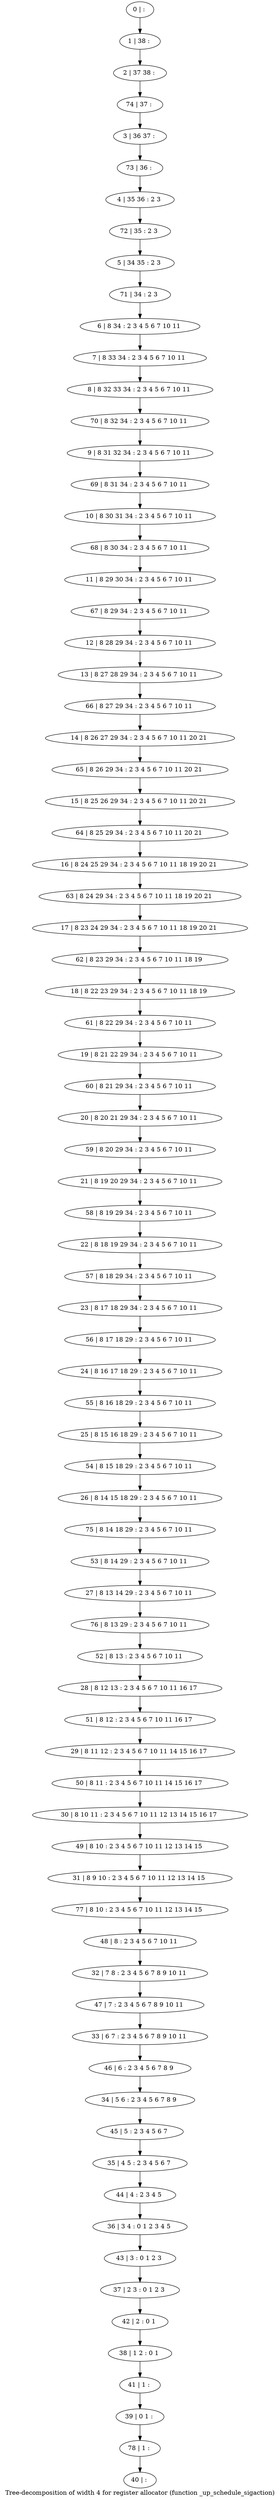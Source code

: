 digraph G {
graph [label="Tree-decomposition of width 4 for register allocator (function _up_schedule_sigaction)"]
0[label="0 | : "];
1[label="1 | 38 : "];
2[label="2 | 37 38 : "];
3[label="3 | 36 37 : "];
4[label="4 | 35 36 : 2 3 "];
5[label="5 | 34 35 : 2 3 "];
6[label="6 | 8 34 : 2 3 4 5 6 7 10 11 "];
7[label="7 | 8 33 34 : 2 3 4 5 6 7 10 11 "];
8[label="8 | 8 32 33 34 : 2 3 4 5 6 7 10 11 "];
9[label="9 | 8 31 32 34 : 2 3 4 5 6 7 10 11 "];
10[label="10 | 8 30 31 34 : 2 3 4 5 6 7 10 11 "];
11[label="11 | 8 29 30 34 : 2 3 4 5 6 7 10 11 "];
12[label="12 | 8 28 29 34 : 2 3 4 5 6 7 10 11 "];
13[label="13 | 8 27 28 29 34 : 2 3 4 5 6 7 10 11 "];
14[label="14 | 8 26 27 29 34 : 2 3 4 5 6 7 10 11 20 21 "];
15[label="15 | 8 25 26 29 34 : 2 3 4 5 6 7 10 11 20 21 "];
16[label="16 | 8 24 25 29 34 : 2 3 4 5 6 7 10 11 18 19 20 21 "];
17[label="17 | 8 23 24 29 34 : 2 3 4 5 6 7 10 11 18 19 20 21 "];
18[label="18 | 8 22 23 29 34 : 2 3 4 5 6 7 10 11 18 19 "];
19[label="19 | 8 21 22 29 34 : 2 3 4 5 6 7 10 11 "];
20[label="20 | 8 20 21 29 34 : 2 3 4 5 6 7 10 11 "];
21[label="21 | 8 19 20 29 34 : 2 3 4 5 6 7 10 11 "];
22[label="22 | 8 18 19 29 34 : 2 3 4 5 6 7 10 11 "];
23[label="23 | 8 17 18 29 34 : 2 3 4 5 6 7 10 11 "];
24[label="24 | 8 16 17 18 29 : 2 3 4 5 6 7 10 11 "];
25[label="25 | 8 15 16 18 29 : 2 3 4 5 6 7 10 11 "];
26[label="26 | 8 14 15 18 29 : 2 3 4 5 6 7 10 11 "];
27[label="27 | 8 13 14 29 : 2 3 4 5 6 7 10 11 "];
28[label="28 | 8 12 13 : 2 3 4 5 6 7 10 11 16 17 "];
29[label="29 | 8 11 12 : 2 3 4 5 6 7 10 11 14 15 16 17 "];
30[label="30 | 8 10 11 : 2 3 4 5 6 7 10 11 12 13 14 15 16 17 "];
31[label="31 | 8 9 10 : 2 3 4 5 6 7 10 11 12 13 14 15 "];
32[label="32 | 7 8 : 2 3 4 5 6 7 8 9 10 11 "];
33[label="33 | 6 7 : 2 3 4 5 6 7 8 9 10 11 "];
34[label="34 | 5 6 : 2 3 4 5 6 7 8 9 "];
35[label="35 | 4 5 : 2 3 4 5 6 7 "];
36[label="36 | 3 4 : 0 1 2 3 4 5 "];
37[label="37 | 2 3 : 0 1 2 3 "];
38[label="38 | 1 2 : 0 1 "];
39[label="39 | 0 1 : "];
40[label="40 | : "];
41[label="41 | 1 : "];
42[label="42 | 2 : 0 1 "];
43[label="43 | 3 : 0 1 2 3 "];
44[label="44 | 4 : 2 3 4 5 "];
45[label="45 | 5 : 2 3 4 5 6 7 "];
46[label="46 | 6 : 2 3 4 5 6 7 8 9 "];
47[label="47 | 7 : 2 3 4 5 6 7 8 9 10 11 "];
48[label="48 | 8 : 2 3 4 5 6 7 10 11 "];
49[label="49 | 8 10 : 2 3 4 5 6 7 10 11 12 13 14 15 "];
50[label="50 | 8 11 : 2 3 4 5 6 7 10 11 14 15 16 17 "];
51[label="51 | 8 12 : 2 3 4 5 6 7 10 11 16 17 "];
52[label="52 | 8 13 : 2 3 4 5 6 7 10 11 "];
53[label="53 | 8 14 29 : 2 3 4 5 6 7 10 11 "];
54[label="54 | 8 15 18 29 : 2 3 4 5 6 7 10 11 "];
55[label="55 | 8 16 18 29 : 2 3 4 5 6 7 10 11 "];
56[label="56 | 8 17 18 29 : 2 3 4 5 6 7 10 11 "];
57[label="57 | 8 18 29 34 : 2 3 4 5 6 7 10 11 "];
58[label="58 | 8 19 29 34 : 2 3 4 5 6 7 10 11 "];
59[label="59 | 8 20 29 34 : 2 3 4 5 6 7 10 11 "];
60[label="60 | 8 21 29 34 : 2 3 4 5 6 7 10 11 "];
61[label="61 | 8 22 29 34 : 2 3 4 5 6 7 10 11 "];
62[label="62 | 8 23 29 34 : 2 3 4 5 6 7 10 11 18 19 "];
63[label="63 | 8 24 29 34 : 2 3 4 5 6 7 10 11 18 19 20 21 "];
64[label="64 | 8 25 29 34 : 2 3 4 5 6 7 10 11 20 21 "];
65[label="65 | 8 26 29 34 : 2 3 4 5 6 7 10 11 20 21 "];
66[label="66 | 8 27 29 34 : 2 3 4 5 6 7 10 11 "];
67[label="67 | 8 29 34 : 2 3 4 5 6 7 10 11 "];
68[label="68 | 8 30 34 : 2 3 4 5 6 7 10 11 "];
69[label="69 | 8 31 34 : 2 3 4 5 6 7 10 11 "];
70[label="70 | 8 32 34 : 2 3 4 5 6 7 10 11 "];
71[label="71 | 34 : 2 3 "];
72[label="72 | 35 : 2 3 "];
73[label="73 | 36 : "];
74[label="74 | 37 : "];
75[label="75 | 8 14 18 29 : 2 3 4 5 6 7 10 11 "];
76[label="76 | 8 13 29 : 2 3 4 5 6 7 10 11 "];
77[label="77 | 8 10 : 2 3 4 5 6 7 10 11 12 13 14 15 "];
78[label="78 | 1 : "];
0->1 ;
1->2 ;
6->7 ;
7->8 ;
12->13 ;
41->39 ;
38->41 ;
42->38 ;
37->42 ;
43->37 ;
36->43 ;
44->36 ;
35->44 ;
45->35 ;
34->45 ;
46->34 ;
33->46 ;
47->33 ;
32->47 ;
48->32 ;
49->31 ;
30->49 ;
50->30 ;
29->50 ;
51->29 ;
28->51 ;
52->28 ;
53->27 ;
54->26 ;
25->54 ;
55->25 ;
24->55 ;
56->24 ;
23->56 ;
57->23 ;
22->57 ;
58->22 ;
21->58 ;
59->21 ;
20->59 ;
60->20 ;
19->60 ;
61->19 ;
18->61 ;
62->18 ;
17->62 ;
63->17 ;
16->63 ;
64->16 ;
15->64 ;
65->15 ;
14->65 ;
66->14 ;
13->66 ;
67->12 ;
11->67 ;
68->11 ;
10->68 ;
69->10 ;
9->69 ;
70->9 ;
8->70 ;
71->6 ;
5->71 ;
72->5 ;
4->72 ;
73->4 ;
3->73 ;
74->3 ;
2->74 ;
75->53 ;
26->75 ;
76->52 ;
27->76 ;
77->48 ;
31->77 ;
78->40 ;
39->78 ;
}
